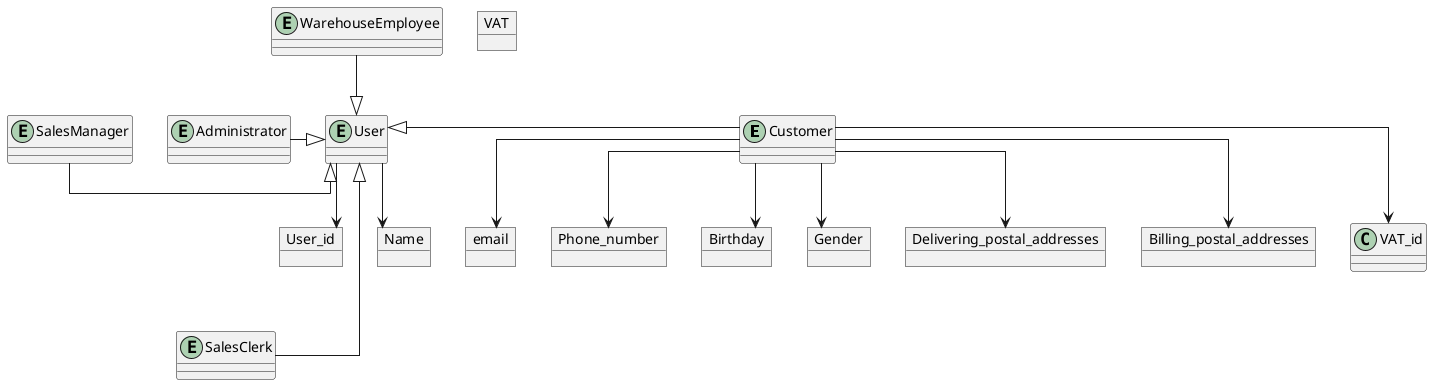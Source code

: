 @startuml Modelo de domínio
' hide the spot


' avoid problems with angled crows feet
skinparam linetype ortho

entity Customer
entity User
entity WarehouseEmployee
entity SalesClerk
entity SalesManager
entity Administrator

object VAT
object email
object Phone_number
object Birthday
object Gender
object Delivering_postal_addresses
object Billing_postal_addresses
Customer --> VAT_id
Customer --> email
Customer --> Phone_number
Customer --> Birthday
Customer --> Gender
Customer --> Delivering_postal_addresses
Customer --> Billing_postal_addresses

object User_id
object Name
User --> User_id
User --> Name

Customer -left--|> User
WarehouseEmployee --|> User
SalesClerk -up--|> User
SalesManager -right--|> User
Administrator -right--|> User

@enduml